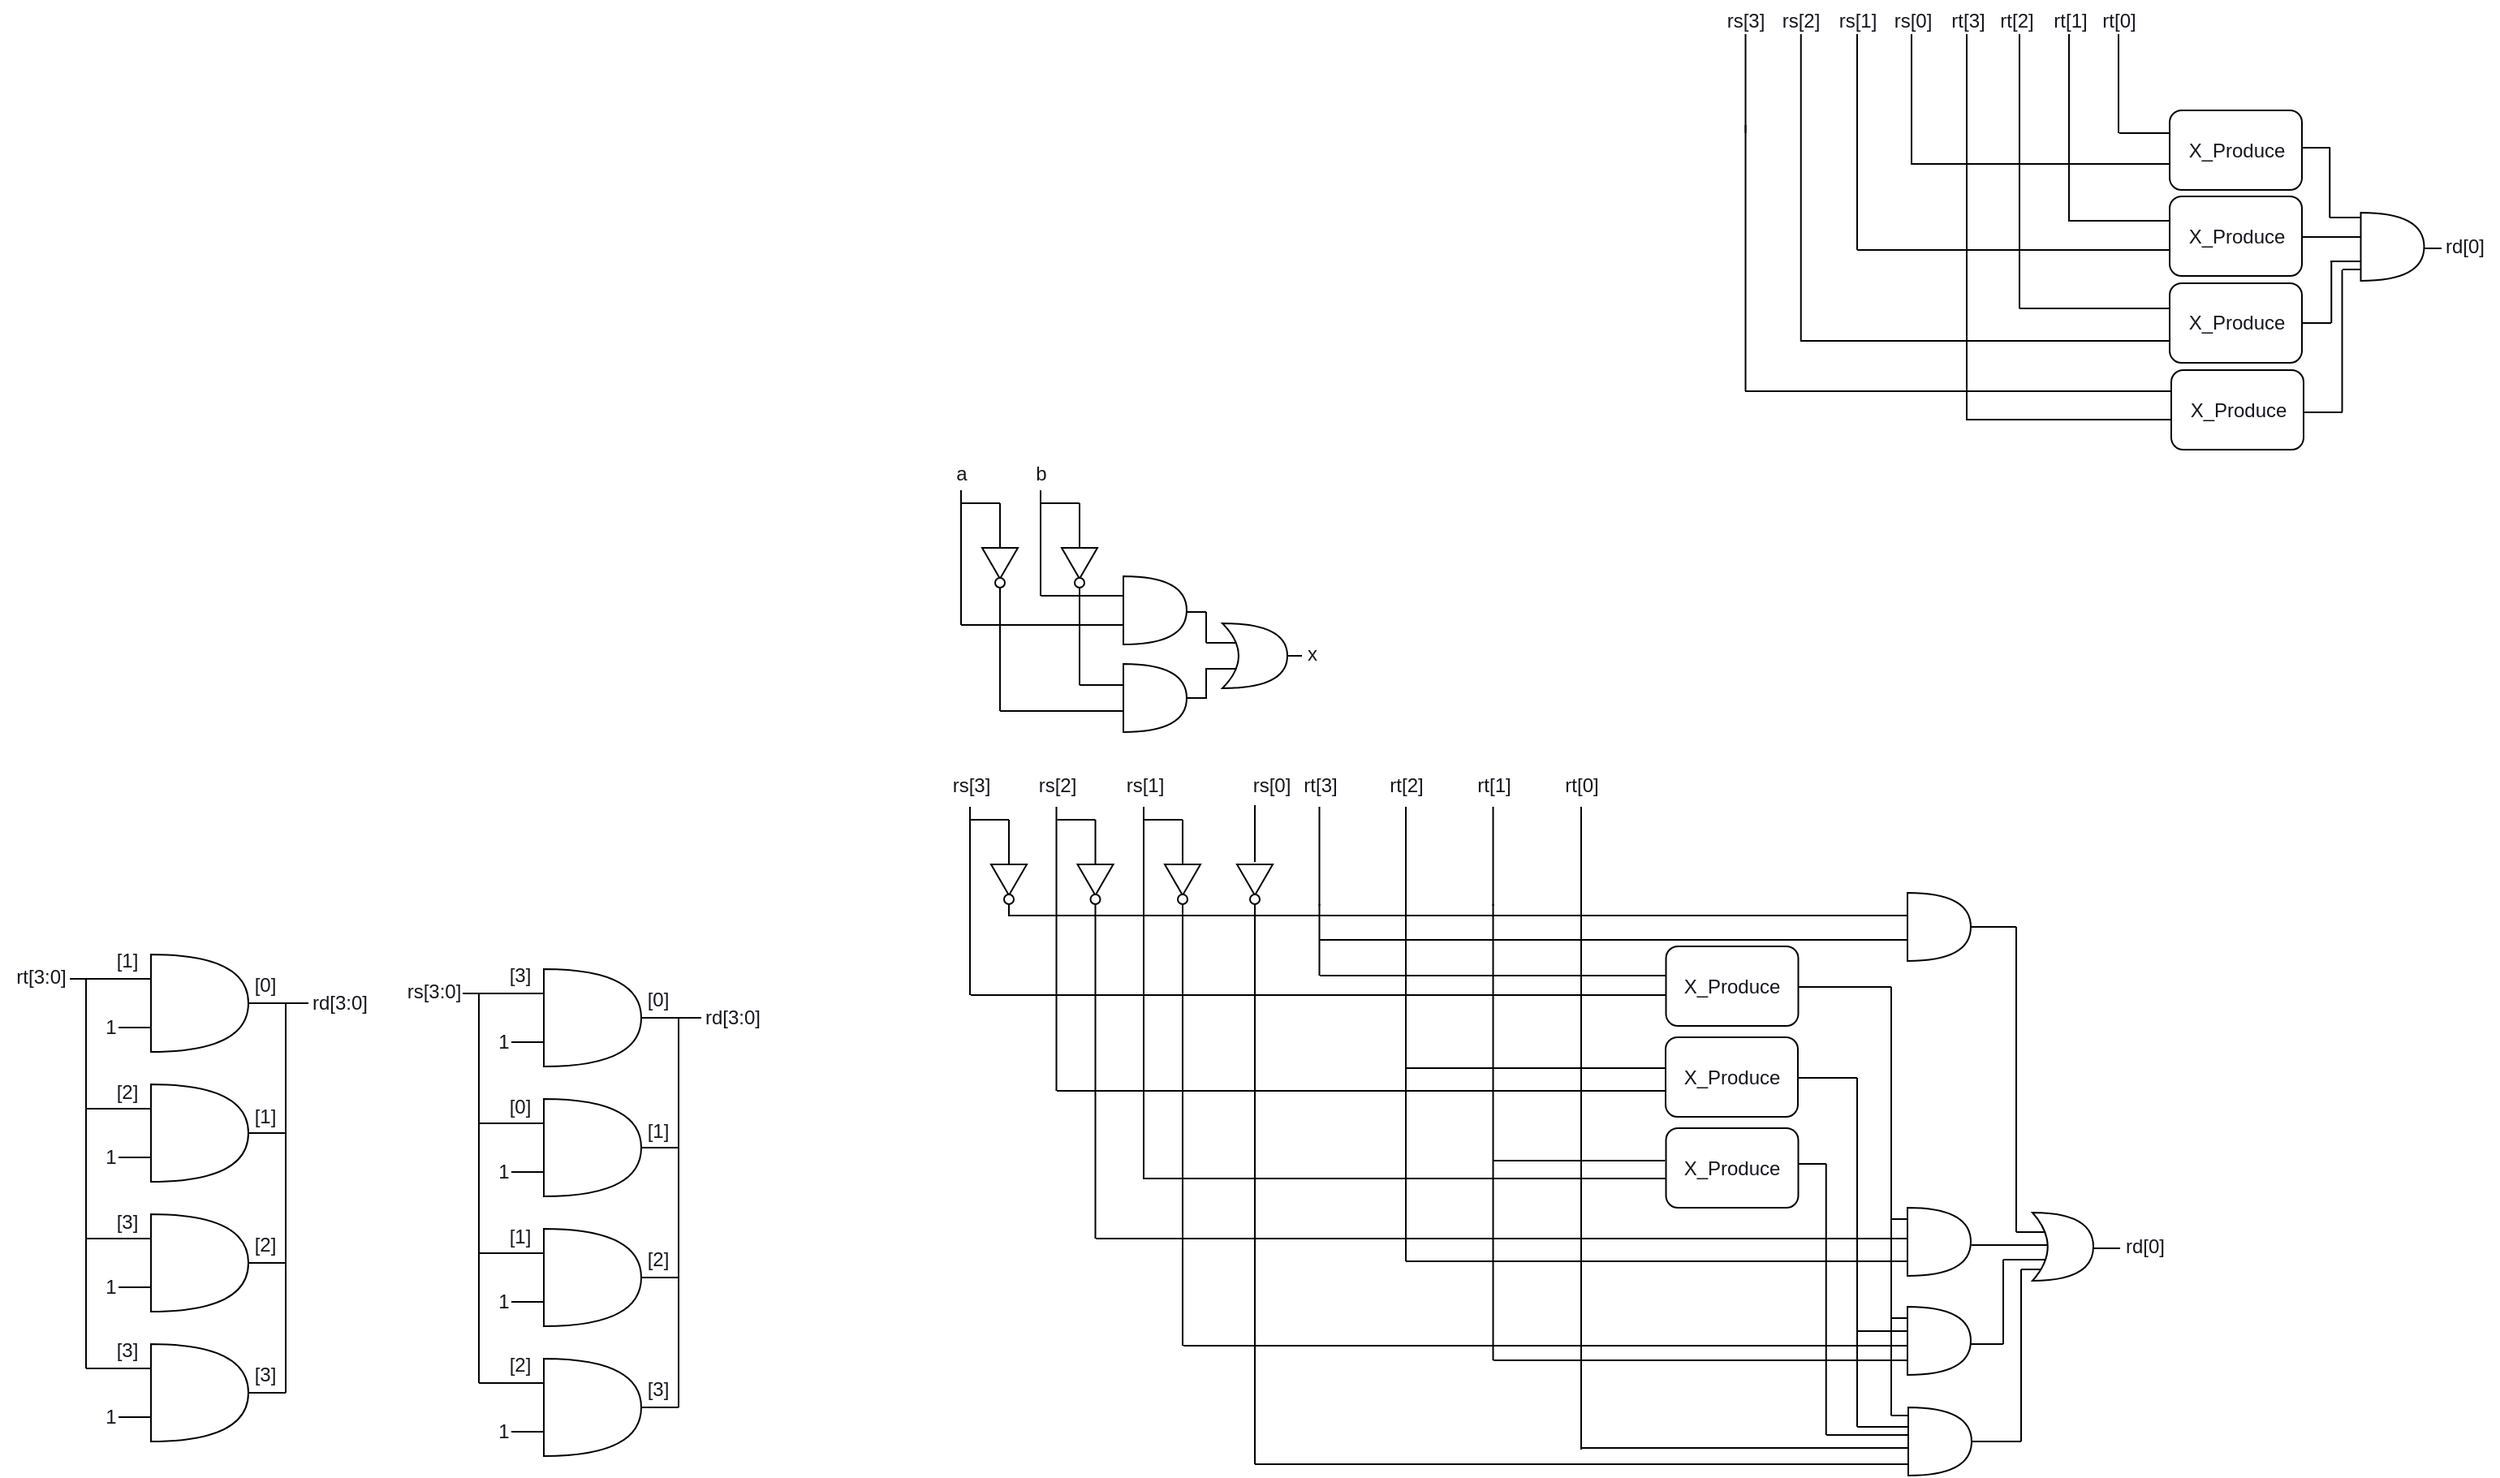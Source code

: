 <mxfile>
    <diagram id="XNOj1-cCXFEWp7ebmYlS" name="Page-1">
        <mxGraphModel dx="955" dy="1462" grid="0" gridSize="10" guides="1" tooltips="1" connect="1" arrows="1" fold="1" page="0" pageScale="1" pageWidth="850" pageHeight="1100" background="#ffffff" math="0" shadow="0">
            <root>
                <mxCell id="0"/>
                <mxCell id="1" parent="0"/>
                <mxCell id="2" value="" style="shape=or;whiteSpace=wrap;html=1;fillColor=#FFFFFF;strokeColor=#000000;" vertex="1" parent="1">
                    <mxGeometry x="220" y="20" width="60" height="60" as="geometry"/>
                </mxCell>
                <mxCell id="4" value="" style="shape=or;whiteSpace=wrap;html=1;fillColor=#FFFFFF;strokeColor=#000000;" vertex="1" parent="1">
                    <mxGeometry x="220" y="100" width="60" height="60" as="geometry"/>
                </mxCell>
                <mxCell id="5" value="" style="shape=or;whiteSpace=wrap;html=1;fillColor=#FFFFFF;strokeColor=#000000;" vertex="1" parent="1">
                    <mxGeometry x="220" y="180" width="60" height="60" as="geometry"/>
                </mxCell>
                <mxCell id="6" value="" style="shape=or;whiteSpace=wrap;html=1;fillColor=#FFFFFF;strokeColor=#000000;" vertex="1" parent="1">
                    <mxGeometry x="220" y="260" width="60" height="60" as="geometry"/>
                </mxCell>
                <mxCell id="8" value="" style="line;strokeWidth=1;html=1;perimeter=backbonePerimeter;points=[];outlineConnect=0;strokeColor=#000000;fillColor=#FFFFFF;" vertex="1" parent="1">
                    <mxGeometry x="200" y="60" width="20" height="10" as="geometry"/>
                </mxCell>
                <mxCell id="9" value="" style="line;strokeWidth=1;html=1;perimeter=backbonePerimeter;points=[];outlineConnect=0;strokeColor=#000000;fillColor=#FFFFFF;" vertex="1" parent="1">
                    <mxGeometry x="200" y="140" width="20" height="10" as="geometry"/>
                </mxCell>
                <mxCell id="11" value="" style="line;strokeWidth=1;html=1;perimeter=backbonePerimeter;points=[];outlineConnect=0;strokeColor=#000000;fillColor=#FFFFFF;" vertex="1" parent="1">
                    <mxGeometry x="200" y="220" width="20" height="10" as="geometry"/>
                </mxCell>
                <mxCell id="12" value="" style="line;strokeWidth=1;html=1;perimeter=backbonePerimeter;points=[];outlineConnect=0;strokeColor=#000000;fillColor=#FFFFFF;" vertex="1" parent="1">
                    <mxGeometry x="200" y="300" width="20" height="10" as="geometry"/>
                </mxCell>
                <mxCell id="13" value="&lt;font color=&quot;#18141d&quot;&gt;1&lt;/font&gt;" style="text;html=1;align=center;verticalAlign=middle;resizable=0;points=[];autosize=1;strokeColor=none;fillColor=none;" vertex="1" parent="1">
                    <mxGeometry x="180" y="50" width="30" height="30" as="geometry"/>
                </mxCell>
                <mxCell id="14" value="&lt;font color=&quot;#18141d&quot;&gt;1&lt;/font&gt;" style="text;html=1;align=center;verticalAlign=middle;resizable=0;points=[];autosize=1;strokeColor=none;fillColor=none;" vertex="1" parent="1">
                    <mxGeometry x="180" y="130" width="30" height="30" as="geometry"/>
                </mxCell>
                <mxCell id="15" value="&lt;font color=&quot;#18141d&quot;&gt;1&lt;/font&gt;" style="text;html=1;align=center;verticalAlign=middle;resizable=0;points=[];autosize=1;strokeColor=none;fillColor=none;" vertex="1" parent="1">
                    <mxGeometry x="180" y="210" width="30" height="30" as="geometry"/>
                </mxCell>
                <mxCell id="16" value="&lt;font color=&quot;#18141d&quot;&gt;1&lt;/font&gt;" style="text;html=1;align=center;verticalAlign=middle;resizable=0;points=[];autosize=1;strokeColor=none;fillColor=none;" vertex="1" parent="1">
                    <mxGeometry x="180" y="290" width="30" height="30" as="geometry"/>
                </mxCell>
                <mxCell id="17" value="" style="line;strokeWidth=1;html=1;strokeColor=#000000;fontColor=#18141D;fillColor=#FFFFFF;" vertex="1" parent="1">
                    <mxGeometry x="170" y="30" width="50" height="10" as="geometry"/>
                </mxCell>
                <mxCell id="18" value="" style="line;strokeWidth=1;html=1;strokeColor=#000000;fontColor=#18141D;fillColor=#FFFFFF;" vertex="1" parent="1">
                    <mxGeometry x="180" y="110" width="40" height="10" as="geometry"/>
                </mxCell>
                <mxCell id="19" value="" style="line;strokeWidth=1;html=1;strokeColor=#000000;fontColor=#18141D;fillColor=#FFFFFF;" vertex="1" parent="1">
                    <mxGeometry x="180" y="190" width="40" height="10" as="geometry"/>
                </mxCell>
                <mxCell id="20" value="" style="line;strokeWidth=1;html=1;strokeColor=#000000;fontColor=#18141D;fillColor=#FFFFFF;" vertex="1" parent="1">
                    <mxGeometry x="180" y="270" width="40" height="10" as="geometry"/>
                </mxCell>
                <mxCell id="21" value="" style="line;strokeWidth=1;direction=south;html=1;perimeter=backbonePerimeter;points=[];outlineConnect=0;strokeColor=#000000;fontColor=#18141D;fillColor=#FFFFFF;" vertex="1" parent="1">
                    <mxGeometry x="175" y="35" width="10" height="240" as="geometry"/>
                </mxCell>
                <mxCell id="23" value="rt[3:0]" style="text;html=1;align=center;verticalAlign=middle;resizable=0;points=[];autosize=1;strokeColor=none;fillColor=none;fontColor=#18141D;" vertex="1" parent="1">
                    <mxGeometry x="127" y="21" width="49" height="26" as="geometry"/>
                </mxCell>
                <mxCell id="24" value="[1]" style="text;html=1;align=center;verticalAlign=middle;resizable=0;points=[];autosize=1;strokeColor=none;fillColor=none;fontColor=#18141D;" vertex="1" parent="1">
                    <mxGeometry x="189" y="11" width="31" height="26" as="geometry"/>
                </mxCell>
                <mxCell id="26" value="[2]" style="text;html=1;align=center;verticalAlign=middle;resizable=0;points=[];autosize=1;strokeColor=none;fillColor=none;fontColor=#18141D;" vertex="1" parent="1">
                    <mxGeometry x="189" y="92" width="31" height="26" as="geometry"/>
                </mxCell>
                <mxCell id="27" value="[3]" style="text;html=1;align=center;verticalAlign=middle;resizable=0;points=[];autosize=1;strokeColor=none;fillColor=none;fontColor=#18141D;" vertex="1" parent="1">
                    <mxGeometry x="189" y="172" width="31" height="26" as="geometry"/>
                </mxCell>
                <mxCell id="28" value="[3]" style="text;html=1;align=center;verticalAlign=middle;resizable=0;points=[];autosize=1;strokeColor=none;fillColor=none;fontColor=#18141D;" vertex="1" parent="1">
                    <mxGeometry x="189" y="251" width="31" height="26" as="geometry"/>
                </mxCell>
                <mxCell id="29" value="" style="line;strokeWidth=1;html=1;strokeColor=#000000;fontColor=#18141D;fillColor=#FFFFFF;" vertex="1" parent="1">
                    <mxGeometry x="280" y="45" width="37" height="10" as="geometry"/>
                </mxCell>
                <mxCell id="30" value="" style="line;strokeWidth=1;html=1;strokeColor=#000000;fontColor=#18141D;fillColor=#FFFFFF;" vertex="1" parent="1">
                    <mxGeometry x="280" y="125" width="23" height="10" as="geometry"/>
                </mxCell>
                <mxCell id="32" value="" style="line;strokeWidth=1;html=1;strokeColor=#000000;fontColor=#18141D;fillColor=#FFFFFF;" vertex="1" parent="1">
                    <mxGeometry x="280" y="205" width="23" height="10" as="geometry"/>
                </mxCell>
                <mxCell id="33" value="" style="line;strokeWidth=1;html=1;strokeColor=#000000;fontColor=#18141D;fillColor=#FFFFFF;" vertex="1" parent="1">
                    <mxGeometry x="280" y="285" width="23" height="10" as="geometry"/>
                </mxCell>
                <mxCell id="34" value="" style="line;strokeWidth=1;direction=south;html=1;perimeter=backbonePerimeter;points=[];outlineConnect=0;strokeColor=#000000;fontColor=#18141D;fillColor=#FFFFFF;" vertex="1" parent="1">
                    <mxGeometry x="298" y="50" width="10" height="240" as="geometry"/>
                </mxCell>
                <mxCell id="35" value="rd[3:0]" style="text;html=1;align=center;verticalAlign=middle;resizable=0;points=[];autosize=1;strokeColor=none;fillColor=none;fontColor=#18141D;" vertex="1" parent="1">
                    <mxGeometry x="310" y="37" width="52" height="26" as="geometry"/>
                </mxCell>
                <mxCell id="36" value="[0]" style="text;html=1;align=center;verticalAlign=middle;resizable=0;points=[];autosize=1;strokeColor=none;fillColor=none;fontColor=#18141D;" vertex="1" parent="1">
                    <mxGeometry x="274" y="26" width="31" height="26" as="geometry"/>
                </mxCell>
                <mxCell id="37" value="[1]" style="text;html=1;align=center;verticalAlign=middle;resizable=0;points=[];autosize=1;strokeColor=none;fillColor=none;fontColor=#18141D;" vertex="1" parent="1">
                    <mxGeometry x="274" y="107" width="31" height="26" as="geometry"/>
                </mxCell>
                <mxCell id="38" value="[2]" style="text;html=1;align=center;verticalAlign=middle;resizable=0;points=[];autosize=1;strokeColor=none;fillColor=none;fontColor=#18141D;" vertex="1" parent="1">
                    <mxGeometry x="274" y="186" width="31" height="26" as="geometry"/>
                </mxCell>
                <mxCell id="39" value="[3]" style="text;html=1;align=center;verticalAlign=middle;resizable=0;points=[];autosize=1;strokeColor=none;fillColor=none;fontColor=#18141D;" vertex="1" parent="1">
                    <mxGeometry x="274" y="266" width="31" height="26" as="geometry"/>
                </mxCell>
                <mxCell id="40" value="" style="shape=or;whiteSpace=wrap;html=1;fillColor=#FFFFFF;strokeColor=#000000;" vertex="1" parent="1">
                    <mxGeometry x="462" y="29" width="60" height="60" as="geometry"/>
                </mxCell>
                <mxCell id="41" value="" style="shape=or;whiteSpace=wrap;html=1;fillColor=#FFFFFF;strokeColor=#000000;" vertex="1" parent="1">
                    <mxGeometry x="462" y="109" width="60" height="60" as="geometry"/>
                </mxCell>
                <mxCell id="42" value="" style="shape=or;whiteSpace=wrap;html=1;fillColor=#FFFFFF;strokeColor=#000000;" vertex="1" parent="1">
                    <mxGeometry x="462" y="189" width="60" height="60" as="geometry"/>
                </mxCell>
                <mxCell id="43" value="" style="shape=or;whiteSpace=wrap;html=1;fillColor=#FFFFFF;strokeColor=#000000;" vertex="1" parent="1">
                    <mxGeometry x="462" y="269" width="60" height="60" as="geometry"/>
                </mxCell>
                <mxCell id="44" value="" style="line;strokeWidth=1;html=1;perimeter=backbonePerimeter;points=[];outlineConnect=0;strokeColor=#000000;fillColor=#FFFFFF;" vertex="1" parent="1">
                    <mxGeometry x="442" y="69" width="20" height="10" as="geometry"/>
                </mxCell>
                <mxCell id="45" value="" style="line;strokeWidth=1;html=1;perimeter=backbonePerimeter;points=[];outlineConnect=0;strokeColor=#000000;fillColor=#FFFFFF;" vertex="1" parent="1">
                    <mxGeometry x="442" y="149" width="20" height="10" as="geometry"/>
                </mxCell>
                <mxCell id="46" value="" style="line;strokeWidth=1;html=1;perimeter=backbonePerimeter;points=[];outlineConnect=0;strokeColor=#000000;fillColor=#FFFFFF;" vertex="1" parent="1">
                    <mxGeometry x="442" y="229" width="20" height="10" as="geometry"/>
                </mxCell>
                <mxCell id="47" value="" style="line;strokeWidth=1;html=1;perimeter=backbonePerimeter;points=[];outlineConnect=0;strokeColor=#000000;fillColor=#FFFFFF;" vertex="1" parent="1">
                    <mxGeometry x="442" y="309" width="20" height="10" as="geometry"/>
                </mxCell>
                <mxCell id="48" value="&lt;font color=&quot;#18141d&quot;&gt;1&lt;/font&gt;" style="text;html=1;align=center;verticalAlign=middle;resizable=0;points=[];autosize=1;strokeColor=none;fillColor=none;" vertex="1" parent="1">
                    <mxGeometry x="422" y="59" width="30" height="30" as="geometry"/>
                </mxCell>
                <mxCell id="49" value="&lt;font color=&quot;#18141d&quot;&gt;1&lt;/font&gt;" style="text;html=1;align=center;verticalAlign=middle;resizable=0;points=[];autosize=1;strokeColor=none;fillColor=none;" vertex="1" parent="1">
                    <mxGeometry x="422" y="139" width="30" height="30" as="geometry"/>
                </mxCell>
                <mxCell id="50" value="&lt;font color=&quot;#18141d&quot;&gt;1&lt;/font&gt;" style="text;html=1;align=center;verticalAlign=middle;resizable=0;points=[];autosize=1;strokeColor=none;fillColor=none;" vertex="1" parent="1">
                    <mxGeometry x="422" y="219" width="30" height="30" as="geometry"/>
                </mxCell>
                <mxCell id="51" value="&lt;font color=&quot;#18141d&quot;&gt;1&lt;/font&gt;" style="text;html=1;align=center;verticalAlign=middle;resizable=0;points=[];autosize=1;strokeColor=none;fillColor=none;" vertex="1" parent="1">
                    <mxGeometry x="422" y="299" width="30" height="30" as="geometry"/>
                </mxCell>
                <mxCell id="52" value="" style="line;strokeWidth=1;html=1;strokeColor=#000000;fontColor=#18141D;fillColor=#FFFFFF;" vertex="1" parent="1">
                    <mxGeometry x="412" y="39" width="50" height="10" as="geometry"/>
                </mxCell>
                <mxCell id="53" value="" style="line;strokeWidth=1;html=1;strokeColor=#000000;fontColor=#18141D;fillColor=#FFFFFF;" vertex="1" parent="1">
                    <mxGeometry x="422" y="119" width="40" height="10" as="geometry"/>
                </mxCell>
                <mxCell id="54" value="" style="line;strokeWidth=1;html=1;strokeColor=#000000;fontColor=#18141D;fillColor=#FFFFFF;" vertex="1" parent="1">
                    <mxGeometry x="422" y="199" width="40" height="10" as="geometry"/>
                </mxCell>
                <mxCell id="55" value="" style="line;strokeWidth=1;html=1;strokeColor=#000000;fontColor=#18141D;fillColor=#FFFFFF;" vertex="1" parent="1">
                    <mxGeometry x="422" y="279" width="40" height="10" as="geometry"/>
                </mxCell>
                <mxCell id="56" value="" style="line;strokeWidth=1;direction=south;html=1;perimeter=backbonePerimeter;points=[];outlineConnect=0;strokeColor=#000000;fontColor=#18141D;fillColor=#FFFFFF;" vertex="1" parent="1">
                    <mxGeometry x="417" y="44" width="10" height="240" as="geometry"/>
                </mxCell>
                <mxCell id="57" value="rs[3:0]" style="text;html=1;align=center;verticalAlign=middle;resizable=0;points=[];autosize=1;strokeColor=none;fillColor=none;fontColor=#18141D;" vertex="1" parent="1">
                    <mxGeometry x="368" y="30" width="51" height="26" as="geometry"/>
                </mxCell>
                <mxCell id="58" value="[3]" style="text;html=1;align=center;verticalAlign=middle;resizable=0;points=[];autosize=1;strokeColor=none;fillColor=none;fontColor=#18141D;" vertex="1" parent="1">
                    <mxGeometry x="431" y="20" width="31" height="26" as="geometry"/>
                </mxCell>
                <mxCell id="59" value="[0]" style="text;html=1;align=center;verticalAlign=middle;resizable=0;points=[];autosize=1;strokeColor=none;fillColor=none;fontColor=#18141D;" vertex="1" parent="1">
                    <mxGeometry x="431" y="101" width="31" height="26" as="geometry"/>
                </mxCell>
                <mxCell id="60" value="[1]" style="text;html=1;align=center;verticalAlign=middle;resizable=0;points=[];autosize=1;strokeColor=none;fillColor=none;fontColor=#18141D;" vertex="1" parent="1">
                    <mxGeometry x="431" y="181" width="31" height="26" as="geometry"/>
                </mxCell>
                <mxCell id="61" value="[2]" style="text;html=1;align=center;verticalAlign=middle;resizable=0;points=[];autosize=1;strokeColor=none;fillColor=none;fontColor=#18141D;" vertex="1" parent="1">
                    <mxGeometry x="431" y="260" width="31" height="26" as="geometry"/>
                </mxCell>
                <mxCell id="62" value="" style="line;strokeWidth=1;html=1;strokeColor=#000000;fontColor=#18141D;fillColor=#FFFFFF;" vertex="1" parent="1">
                    <mxGeometry x="522" y="54" width="37" height="10" as="geometry"/>
                </mxCell>
                <mxCell id="63" value="" style="line;strokeWidth=1;html=1;strokeColor=#000000;fontColor=#18141D;fillColor=#FFFFFF;" vertex="1" parent="1">
                    <mxGeometry x="522" y="134" width="23" height="10" as="geometry"/>
                </mxCell>
                <mxCell id="64" value="" style="line;strokeWidth=1;html=1;strokeColor=#000000;fontColor=#18141D;fillColor=#FFFFFF;" vertex="1" parent="1">
                    <mxGeometry x="522" y="214" width="23" height="10" as="geometry"/>
                </mxCell>
                <mxCell id="65" value="" style="line;strokeWidth=1;html=1;strokeColor=#000000;fontColor=#18141D;fillColor=#FFFFFF;" vertex="1" parent="1">
                    <mxGeometry x="522" y="294" width="23" height="10" as="geometry"/>
                </mxCell>
                <mxCell id="66" value="" style="line;strokeWidth=1;direction=south;html=1;perimeter=backbonePerimeter;points=[];outlineConnect=0;strokeColor=#000000;fontColor=#18141D;fillColor=#FFFFFF;" vertex="1" parent="1">
                    <mxGeometry x="540" y="59" width="10" height="240" as="geometry"/>
                </mxCell>
                <mxCell id="67" value="rd[3:0]" style="text;html=1;align=center;verticalAlign=middle;resizable=0;points=[];autosize=1;strokeColor=none;fillColor=none;fontColor=#18141D;" vertex="1" parent="1">
                    <mxGeometry x="552" y="46" width="52" height="26" as="geometry"/>
                </mxCell>
                <mxCell id="68" value="[0]" style="text;html=1;align=center;verticalAlign=middle;resizable=0;points=[];autosize=1;strokeColor=none;fillColor=none;fontColor=#18141D;" vertex="1" parent="1">
                    <mxGeometry x="516" y="35" width="31" height="26" as="geometry"/>
                </mxCell>
                <mxCell id="69" value="[1]" style="text;html=1;align=center;verticalAlign=middle;resizable=0;points=[];autosize=1;strokeColor=none;fillColor=none;fontColor=#18141D;" vertex="1" parent="1">
                    <mxGeometry x="516" y="116" width="31" height="26" as="geometry"/>
                </mxCell>
                <mxCell id="70" value="[2]" style="text;html=1;align=center;verticalAlign=middle;resizable=0;points=[];autosize=1;strokeColor=none;fillColor=none;fontColor=#18141D;" vertex="1" parent="1">
                    <mxGeometry x="516" y="195" width="31" height="26" as="geometry"/>
                </mxCell>
                <mxCell id="71" value="[3]" style="text;html=1;align=center;verticalAlign=middle;resizable=0;points=[];autosize=1;strokeColor=none;fillColor=none;fontColor=#18141D;" vertex="1" parent="1">
                    <mxGeometry x="516" y="275" width="31" height="26" as="geometry"/>
                </mxCell>
                <mxCell id="72" value="rs[0]" style="text;html=1;align=center;verticalAlign=middle;resizable=0;points=[];autosize=1;strokeColor=none;fillColor=none;fontColor=#18141D;" vertex="1" parent="1">
                    <mxGeometry x="889.25" y="-97" width="41" height="26" as="geometry"/>
                </mxCell>
                <mxCell id="73" value="rs[1]" style="text;html=1;align=center;verticalAlign=middle;resizable=0;points=[];autosize=1;strokeColor=none;fillColor=none;fontColor=#18141D;" vertex="1" parent="1">
                    <mxGeometry x="811" y="-97" width="41" height="26" as="geometry"/>
                </mxCell>
                <mxCell id="76" value="rs[2]" style="text;html=1;align=center;verticalAlign=middle;resizable=0;points=[];autosize=1;strokeColor=none;fillColor=none;fontColor=#18141D;" vertex="1" parent="1">
                    <mxGeometry x="757.25" y="-97" width="41" height="26" as="geometry"/>
                </mxCell>
                <mxCell id="78" value="rs[3]" style="text;html=1;align=center;verticalAlign=middle;resizable=0;points=[];autosize=1;strokeColor=none;fillColor=none;fontColor=#18141D;" vertex="1" parent="1">
                    <mxGeometry x="704" y="-97" width="41" height="26" as="geometry"/>
                </mxCell>
                <mxCell id="105" value="a" style="text;html=1;align=center;verticalAlign=middle;resizable=0;points=[];autosize=1;strokeColor=none;fillColor=none;fontColor=#18141D;" vertex="1" parent="1">
                    <mxGeometry x="706.5" y="-289" width="25" height="26" as="geometry"/>
                </mxCell>
                <mxCell id="106" value="b" style="text;html=1;align=center;verticalAlign=middle;resizable=0;points=[];autosize=1;strokeColor=none;fillColor=none;fontColor=#18141D;" vertex="1" parent="1">
                    <mxGeometry x="755.5" y="-289" width="25" height="26" as="geometry"/>
                </mxCell>
                <mxCell id="107" value="" style="line;strokeWidth=1;html=1;strokeColor=#000000;fontColor=#18141D;fillColor=#FFFFFF;" vertex="1" parent="1">
                    <mxGeometry x="768" y="-206" width="51" height="10" as="geometry"/>
                </mxCell>
                <mxCell id="108" value="" style="line;strokeWidth=1;direction=south;html=1;perimeter=backbonePerimeter;points=[];outlineConnect=0;strokeColor=#000000;fontColor=#18141D;fillColor=#FFFFFF;" vertex="1" parent="1">
                    <mxGeometry x="714" y="-266" width="10" height="61" as="geometry"/>
                </mxCell>
                <mxCell id="109" value="" style="triangle;whiteSpace=wrap;html=1;strokeColor=#000000;strokeWidth=1;fontColor=#18141D;fillColor=#FFFFFF;rotation=90;" vertex="1" parent="1">
                    <mxGeometry x="733.5" y="-232" width="19" height="22" as="geometry"/>
                </mxCell>
                <mxCell id="110" value="" style="ellipse;whiteSpace=wrap;html=1;aspect=fixed;strokeColor=#000000;strokeWidth=1;fontColor=#18141D;fillColor=#FFFFFF;" vertex="1" parent="1">
                    <mxGeometry x="740" y="-212" width="6" height="6" as="geometry"/>
                </mxCell>
                <mxCell id="111" value="" style="line;strokeWidth=1;html=1;strokeColor=#000000;fontColor=#18141D;fillColor=#FFFFFF;" vertex="1" parent="1">
                    <mxGeometry x="719.5" y="-263" width="23.5" height="10" as="geometry"/>
                </mxCell>
                <mxCell id="118" value="" style="shape=or;whiteSpace=wrap;html=1;fillColor=#FFFFFF;strokeColor=#000000;" vertex="1" parent="1">
                    <mxGeometry x="819" y="-213" width="39" height="42" as="geometry"/>
                </mxCell>
                <mxCell id="119" value="" style="shape=xor;whiteSpace=wrap;html=1;strokeColor=#000000;strokeWidth=1;fontColor=#18141D;fillColor=#FFFFFF;" vertex="1" parent="1">
                    <mxGeometry x="880" y="-184" width="40" height="40" as="geometry"/>
                </mxCell>
                <mxCell id="121" value="" style="line;strokeWidth=1;direction=south;html=1;perimeter=backbonePerimeter;points=[];outlineConnect=0;strokeColor=#000000;fontColor=#18141D;fillColor=#FFFFFF;" vertex="1" parent="1">
                    <mxGeometry x="738" y="-258" width="10" height="28" as="geometry"/>
                </mxCell>
                <mxCell id="124" value="" style="line;strokeWidth=1;direction=south;html=1;perimeter=backbonePerimeter;points=[];outlineConnect=0;strokeColor=#000000;fontColor=#18141D;fillColor=#FFFFFF;" vertex="1" parent="1">
                    <mxGeometry x="763" y="-266" width="10" height="65" as="geometry"/>
                </mxCell>
                <mxCell id="125" value="" style="triangle;whiteSpace=wrap;html=1;strokeColor=#000000;strokeWidth=1;fontColor=#18141D;fillColor=#FFFFFF;rotation=90;" vertex="1" parent="1">
                    <mxGeometry x="782.5" y="-232" width="19" height="22" as="geometry"/>
                </mxCell>
                <mxCell id="126" value="" style="ellipse;whiteSpace=wrap;html=1;aspect=fixed;strokeColor=#000000;strokeWidth=1;fontColor=#18141D;fillColor=#FFFFFF;" vertex="1" parent="1">
                    <mxGeometry x="789" y="-212" width="6" height="6" as="geometry"/>
                </mxCell>
                <mxCell id="127" value="" style="line;strokeWidth=1;html=1;strokeColor=#000000;fontColor=#18141D;fillColor=#FFFFFF;" vertex="1" parent="1">
                    <mxGeometry x="768.5" y="-263" width="23.5" height="10" as="geometry"/>
                </mxCell>
                <mxCell id="128" value="" style="line;strokeWidth=1;direction=south;html=1;perimeter=backbonePerimeter;points=[];outlineConnect=0;strokeColor=#000000;fontColor=#18141D;fillColor=#FFFFFF;" vertex="1" parent="1">
                    <mxGeometry x="787" y="-258" width="10" height="28" as="geometry"/>
                </mxCell>
                <mxCell id="129" value="" style="line;strokeWidth=1;direction=south;html=1;perimeter=backbonePerimeter;points=[];outlineConnect=0;strokeColor=#000000;fontColor=#18141D;fillColor=#FFFFFF;" vertex="1" parent="1">
                    <mxGeometry x="714" y="-206" width="10" height="23" as="geometry"/>
                </mxCell>
                <mxCell id="130" value="" style="line;strokeWidth=1;html=1;strokeColor=#000000;fontColor=#18141D;fillColor=#FFFFFF;" vertex="1" parent="1">
                    <mxGeometry x="719" y="-188" width="100" height="10" as="geometry"/>
                </mxCell>
                <mxCell id="131" value="" style="shape=or;whiteSpace=wrap;html=1;fillColor=#FFFFFF;strokeColor=#000000;" vertex="1" parent="1">
                    <mxGeometry x="819" y="-159" width="39" height="42" as="geometry"/>
                </mxCell>
                <mxCell id="132" value="" style="line;strokeWidth=1;direction=south;html=1;perimeter=backbonePerimeter;points=[];outlineConnect=0;strokeColor=#000000;fontColor=#18141D;fillColor=#FFFFFF;" vertex="1" parent="1">
                    <mxGeometry x="738" y="-206" width="10" height="76" as="geometry"/>
                </mxCell>
                <mxCell id="133" value="" style="line;strokeWidth=1;direction=south;html=1;perimeter=backbonePerimeter;points=[];outlineConnect=0;strokeColor=#000000;fontColor=#18141D;fillColor=#FFFFFF;" vertex="1" parent="1">
                    <mxGeometry x="787" y="-206" width="10" height="60" as="geometry"/>
                </mxCell>
                <mxCell id="134" value="" style="line;strokeWidth=1;html=1;strokeColor=#000000;fontColor=#18141D;fillColor=#FFFFFF;" vertex="1" parent="1">
                    <mxGeometry x="792" y="-151" width="27" height="10" as="geometry"/>
                </mxCell>
                <mxCell id="135" value="" style="line;strokeWidth=1;html=1;strokeColor=#000000;fontColor=#18141D;fillColor=#FFFFFF;" vertex="1" parent="1">
                    <mxGeometry x="743" y="-135" width="76.5" height="10" as="geometry"/>
                </mxCell>
                <mxCell id="136" value="" style="line;strokeWidth=1;html=1;strokeColor=#000000;fontColor=#18141D;fillColor=#FFFFFF;" vertex="1" parent="1">
                    <mxGeometry x="858" y="-196" width="12" height="10" as="geometry"/>
                </mxCell>
                <mxCell id="137" value="" style="line;strokeWidth=1;html=1;strokeColor=#000000;fontColor=#18141D;fillColor=#FFFFFF;" vertex="1" parent="1">
                    <mxGeometry x="858" y="-143" width="12" height="10" as="geometry"/>
                </mxCell>
                <mxCell id="138" value="" style="line;strokeWidth=1;direction=south;html=1;perimeter=backbonePerimeter;points=[];outlineConnect=0;strokeColor=#000000;fontColor=#18141D;fillColor=#FFFFFF;" vertex="1" parent="1">
                    <mxGeometry x="865" y="-191" width="10" height="19" as="geometry"/>
                </mxCell>
                <mxCell id="139" value="" style="line;strokeWidth=1;direction=south;html=1;perimeter=backbonePerimeter;points=[];outlineConnect=0;strokeColor=#000000;fontColor=#18141D;fillColor=#FFFFFF;" vertex="1" parent="1">
                    <mxGeometry x="865" y="-156.5" width="10" height="19" as="geometry"/>
                </mxCell>
                <mxCell id="140" value="" style="line;strokeWidth=1;html=1;strokeColor=#000000;fontColor=#18141D;fillColor=#FFFFFF;" vertex="1" parent="1">
                    <mxGeometry x="870" y="-161" width="18" height="10" as="geometry"/>
                </mxCell>
                <mxCell id="141" value="" style="line;strokeWidth=1;html=1;strokeColor=#000000;fontColor=#18141D;fillColor=#FFFFFF;" vertex="1" parent="1">
                    <mxGeometry x="870" y="-177" width="18" height="10" as="geometry"/>
                </mxCell>
                <mxCell id="142" value="" style="line;strokeWidth=1;html=1;strokeColor=#000000;fontColor=#18141D;fillColor=#FFFFFF;" vertex="1" parent="1">
                    <mxGeometry x="920" y="-169" width="9" height="10" as="geometry"/>
                </mxCell>
                <mxCell id="143" value="x" style="text;html=1;align=center;verticalAlign=middle;resizable=0;points=[];autosize=1;strokeColor=none;fillColor=none;fontColor=#18141D;" vertex="1" parent="1">
                    <mxGeometry x="923" y="-178" width="24" height="26" as="geometry"/>
                </mxCell>
                <mxCell id="144" value="" style="line;strokeWidth=1;direction=south;html=1;perimeter=backbonePerimeter;points=[];outlineConnect=0;strokeColor=#000000;fontColor=#18141D;fillColor=#FFFFFF;" vertex="1" parent="1">
                    <mxGeometry x="719.5" y="-71" width="10" height="61" as="geometry"/>
                </mxCell>
                <mxCell id="145" value="" style="triangle;whiteSpace=wrap;html=1;strokeColor=#000000;strokeWidth=1;fontColor=#18141D;fillColor=#FFFFFF;rotation=90;" vertex="1" parent="1">
                    <mxGeometry x="739" y="-37" width="19" height="22" as="geometry"/>
                </mxCell>
                <mxCell id="146" value="" style="ellipse;whiteSpace=wrap;html=1;aspect=fixed;strokeColor=#000000;strokeWidth=1;fontColor=#18141D;fillColor=#FFFFFF;" vertex="1" parent="1">
                    <mxGeometry x="745.5" y="-17" width="6" height="6" as="geometry"/>
                </mxCell>
                <mxCell id="147" value="" style="line;strokeWidth=1;html=1;strokeColor=#000000;fontColor=#18141D;fillColor=#FFFFFF;" vertex="1" parent="1">
                    <mxGeometry x="725" y="-68" width="23.5" height="10" as="geometry"/>
                </mxCell>
                <mxCell id="148" value="" style="line;strokeWidth=1;direction=south;html=1;perimeter=backbonePerimeter;points=[];outlineConnect=0;strokeColor=#000000;fontColor=#18141D;fillColor=#FFFFFF;" vertex="1" parent="1">
                    <mxGeometry x="743.5" y="-63" width="10" height="28" as="geometry"/>
                </mxCell>
                <mxCell id="149" value="" style="line;strokeWidth=1;direction=south;html=1;perimeter=backbonePerimeter;points=[];outlineConnect=0;strokeColor=#000000;fontColor=#18141D;fillColor=#FFFFFF;" vertex="1" parent="1">
                    <mxGeometry x="719.5" y="-11" width="10" height="56" as="geometry"/>
                </mxCell>
                <mxCell id="150" value="" style="line;strokeWidth=1;direction=south;html=1;perimeter=backbonePerimeter;points=[];outlineConnect=0;strokeColor=#000000;fontColor=#18141D;fillColor=#FFFFFF;" vertex="1" parent="1">
                    <mxGeometry x="772.75" y="-71" width="10" height="175" as="geometry"/>
                </mxCell>
                <mxCell id="151" value="" style="triangle;whiteSpace=wrap;html=1;strokeColor=#000000;strokeWidth=1;fontColor=#18141D;fillColor=#FFFFFF;rotation=90;" vertex="1" parent="1">
                    <mxGeometry x="792.25" y="-37" width="19" height="22" as="geometry"/>
                </mxCell>
                <mxCell id="152" value="" style="ellipse;whiteSpace=wrap;html=1;aspect=fixed;strokeColor=#000000;strokeWidth=1;fontColor=#18141D;fillColor=#FFFFFF;" vertex="1" parent="1">
                    <mxGeometry x="798.75" y="-17" width="6" height="6" as="geometry"/>
                </mxCell>
                <mxCell id="153" value="" style="line;strokeWidth=1;html=1;strokeColor=#000000;fontColor=#18141D;fillColor=#FFFFFF;" vertex="1" parent="1">
                    <mxGeometry x="778.25" y="-68" width="23.5" height="10" as="geometry"/>
                </mxCell>
                <mxCell id="154" value="" style="line;strokeWidth=1;direction=south;html=1;perimeter=backbonePerimeter;points=[];outlineConnect=0;strokeColor=#000000;fontColor=#18141D;fillColor=#FFFFFF;" vertex="1" parent="1">
                    <mxGeometry x="796.75" y="-63" width="10" height="28" as="geometry"/>
                </mxCell>
                <mxCell id="155" value="" style="line;strokeWidth=1;direction=south;html=1;perimeter=backbonePerimeter;points=[];outlineConnect=0;strokeColor=#000000;fontColor=#18141D;fillColor=#FFFFFF;" vertex="1" parent="1">
                    <mxGeometry x="796.75" y="-11" width="10" height="206" as="geometry"/>
                </mxCell>
                <mxCell id="156" value="" style="line;strokeWidth=1;direction=south;html=1;perimeter=backbonePerimeter;points=[];outlineConnect=0;strokeColor=#000000;fontColor=#18141D;fillColor=#FFFFFF;" vertex="1" parent="1">
                    <mxGeometry x="826.5" y="-71" width="10" height="229" as="geometry"/>
                </mxCell>
                <mxCell id="157" value="" style="triangle;whiteSpace=wrap;html=1;strokeColor=#000000;strokeWidth=1;fontColor=#18141D;fillColor=#FFFFFF;rotation=90;" vertex="1" parent="1">
                    <mxGeometry x="846" y="-37" width="19" height="22" as="geometry"/>
                </mxCell>
                <mxCell id="158" value="" style="ellipse;whiteSpace=wrap;html=1;aspect=fixed;strokeColor=#000000;strokeWidth=1;fontColor=#18141D;fillColor=#FFFFFF;" vertex="1" parent="1">
                    <mxGeometry x="852.5" y="-17" width="6" height="6" as="geometry"/>
                </mxCell>
                <mxCell id="159" value="" style="line;strokeWidth=1;html=1;strokeColor=#000000;fontColor=#18141D;fillColor=#FFFFFF;" vertex="1" parent="1">
                    <mxGeometry x="832" y="-68" width="23.5" height="10" as="geometry"/>
                </mxCell>
                <mxCell id="160" value="" style="line;strokeWidth=1;direction=south;html=1;perimeter=backbonePerimeter;points=[];outlineConnect=0;strokeColor=#000000;fontColor=#18141D;fillColor=#FFFFFF;" vertex="1" parent="1">
                    <mxGeometry x="850.5" y="-63" width="10" height="28" as="geometry"/>
                </mxCell>
                <mxCell id="161" value="" style="line;strokeWidth=1;direction=south;html=1;perimeter=backbonePerimeter;points=[];outlineConnect=0;strokeColor=#000000;fontColor=#18141D;fillColor=#FFFFFF;" vertex="1" parent="1">
                    <mxGeometry x="850.5" y="-11" width="10" height="272" as="geometry"/>
                </mxCell>
                <mxCell id="163" value="" style="triangle;whiteSpace=wrap;html=1;strokeColor=#000000;strokeWidth=1;fontColor=#18141D;fillColor=#FFFFFF;rotation=90;" vertex="1" parent="1">
                    <mxGeometry x="890.5" y="-37" width="19" height="22" as="geometry"/>
                </mxCell>
                <mxCell id="164" value="" style="ellipse;whiteSpace=wrap;html=1;aspect=fixed;strokeColor=#000000;strokeWidth=1;fontColor=#18141D;fillColor=#FFFFFF;" vertex="1" parent="1">
                    <mxGeometry x="897" y="-17" width="6" height="6" as="geometry"/>
                </mxCell>
                <mxCell id="166" value="" style="line;strokeWidth=1;direction=south;html=1;perimeter=backbonePerimeter;points=[];outlineConnect=0;strokeColor=#000000;fontColor=#18141D;fillColor=#FFFFFF;" vertex="1" parent="1">
                    <mxGeometry x="895" y="-72" width="10" height="35" as="geometry"/>
                </mxCell>
                <mxCell id="168" value="rt[0]" style="text;html=1;align=center;verticalAlign=middle;resizable=0;points=[];autosize=1;strokeColor=none;fillColor=none;fontColor=#18141D;" vertex="1" parent="1">
                    <mxGeometry x="1081.25" y="-97" width="39" height="26" as="geometry"/>
                </mxCell>
                <mxCell id="169" value="rt[1]" style="text;html=1;align=center;verticalAlign=middle;resizable=0;points=[];autosize=1;strokeColor=none;fillColor=none;fontColor=#18141D;" vertex="1" parent="1">
                    <mxGeometry x="1027.25" y="-97" width="39" height="26" as="geometry"/>
                </mxCell>
                <mxCell id="170" value="rt[2]" style="text;html=1;align=center;verticalAlign=middle;resizable=0;points=[];autosize=1;strokeColor=none;fillColor=none;fontColor=#18141D;" vertex="1" parent="1">
                    <mxGeometry x="973.5" y="-97" width="39" height="26" as="geometry"/>
                </mxCell>
                <mxCell id="171" value="rt[3]" style="text;html=1;align=center;verticalAlign=middle;resizable=0;points=[];autosize=1;strokeColor=none;fillColor=none;fontColor=#18141D;" vertex="1" parent="1">
                    <mxGeometry x="920.25" y="-97" width="39" height="26" as="geometry"/>
                </mxCell>
                <mxCell id="172" value="" style="line;strokeWidth=1;direction=south;html=1;perimeter=backbonePerimeter;points=[];outlineConnect=0;strokeColor=#000000;fontColor=#18141D;fillColor=#FFFFFF;" vertex="1" parent="1">
                    <mxGeometry x="934.75" y="-71" width="10" height="61" as="geometry"/>
                </mxCell>
                <mxCell id="177" value="" style="line;strokeWidth=1;direction=south;html=1;perimeter=backbonePerimeter;points=[];outlineConnect=0;strokeColor=#000000;fontColor=#18141D;fillColor=#FFFFFF;" vertex="1" parent="1">
                    <mxGeometry x="934.75" y="-11" width="10" height="44" as="geometry"/>
                </mxCell>
                <mxCell id="178" value="" style="line;strokeWidth=1;direction=south;html=1;perimeter=backbonePerimeter;points=[];outlineConnect=0;strokeColor=#000000;fontColor=#18141D;fillColor=#FFFFFF;" vertex="1" parent="1">
                    <mxGeometry x="988" y="-71" width="10" height="61" as="geometry"/>
                </mxCell>
                <mxCell id="183" value="" style="line;strokeWidth=1;direction=south;html=1;perimeter=backbonePerimeter;points=[];outlineConnect=0;strokeColor=#000000;fontColor=#18141D;fillColor=#FFFFFF;" vertex="1" parent="1">
                    <mxGeometry x="988" y="-11" width="10" height="23" as="geometry"/>
                </mxCell>
                <mxCell id="184" value="" style="line;strokeWidth=1;direction=south;html=1;perimeter=backbonePerimeter;points=[];outlineConnect=0;strokeColor=#000000;fontColor=#18141D;fillColor=#FFFFFF;" vertex="1" parent="1">
                    <mxGeometry x="1041.75" y="-71" width="10" height="61" as="geometry"/>
                </mxCell>
                <mxCell id="189" value="" style="line;strokeWidth=1;direction=south;html=1;perimeter=backbonePerimeter;points=[];outlineConnect=0;strokeColor=#000000;fontColor=#18141D;fillColor=#FFFFFF;" vertex="1" parent="1">
                    <mxGeometry x="1041.75" y="-11" width="10" height="281" as="geometry"/>
                </mxCell>
                <mxCell id="190" value="" style="line;strokeWidth=1;direction=south;html=1;perimeter=backbonePerimeter;points=[];outlineConnect=0;strokeColor=#000000;fontColor=#18141D;fillColor=#FFFFFF;" vertex="1" parent="1">
                    <mxGeometry x="1096" y="-71" width="10" height="61" as="geometry"/>
                </mxCell>
                <mxCell id="195" value="" style="line;strokeWidth=1;direction=south;html=1;perimeter=backbonePerimeter;points=[];outlineConnect=0;strokeColor=#000000;fontColor=#18141D;fillColor=#FFFFFF;" vertex="1" parent="1">
                    <mxGeometry x="1096" y="-11" width="10" height="336" as="geometry"/>
                </mxCell>
                <mxCell id="196" value="" style="shape=or;whiteSpace=wrap;html=1;fillColor=#FFFFFF;strokeColor=#000000;" vertex="1" parent="1">
                    <mxGeometry x="1302" y="-18" width="39" height="42" as="geometry"/>
                </mxCell>
                <mxCell id="197" value="" style="line;strokeWidth=1;html=1;strokeColor=#000000;fontColor=#18141D;fillColor=#FFFFFF;" vertex="1" parent="1">
                    <mxGeometry x="940" y="28" width="213" height="10" as="geometry"/>
                </mxCell>
                <mxCell id="199" value="" style="line;strokeWidth=1;html=1;strokeColor=#000000;fontColor=#18141D;fillColor=#FFFFFF;" vertex="1" parent="1">
                    <mxGeometry x="725" y="40" width="428.25" height="10" as="geometry"/>
                </mxCell>
                <mxCell id="200" value="X_Produce" style="rounded=1;whiteSpace=wrap;html=1;strokeColor=#000000;strokeWidth=1;fontColor=#18141D;fillColor=#FFFFFF;" vertex="1" parent="1">
                    <mxGeometry x="1153.25" y="15" width="81.5" height="49" as="geometry"/>
                </mxCell>
                <mxCell id="201" value="X_Produce" style="rounded=1;whiteSpace=wrap;html=1;strokeColor=#000000;strokeWidth=1;fontColor=#18141D;fillColor=#FFFFFF;" vertex="1" parent="1">
                    <mxGeometry x="1153" y="71" width="81.5" height="49" as="geometry"/>
                </mxCell>
                <mxCell id="202" value="X_Produce" style="rounded=1;whiteSpace=wrap;html=1;strokeColor=#000000;strokeWidth=1;fontColor=#18141D;fillColor=#FFFFFF;" vertex="1" parent="1">
                    <mxGeometry x="1153.25" y="127" width="81.5" height="49" as="geometry"/>
                </mxCell>
                <mxCell id="203" value="" style="line;strokeWidth=1;html=1;strokeColor=#000000;fontColor=#18141D;fillColor=#FFFFFF;" vertex="1" parent="1">
                    <mxGeometry x="993" y="85" width="160" height="10" as="geometry"/>
                </mxCell>
                <mxCell id="204" value="" style="line;strokeWidth=1;direction=south;html=1;perimeter=backbonePerimeter;points=[];outlineConnect=0;strokeColor=#000000;fontColor=#18141D;fillColor=#FFFFFF;" vertex="1" parent="1">
                    <mxGeometry x="988" y="12" width="10" height="197" as="geometry"/>
                </mxCell>
                <mxCell id="205" value="" style="line;strokeWidth=1;html=1;strokeColor=#000000;fontColor=#18141D;fillColor=#FFFFFF;" vertex="1" parent="1">
                    <mxGeometry x="778" y="99" width="374.63" height="10" as="geometry"/>
                </mxCell>
                <mxCell id="206" value="" style="line;strokeWidth=1;html=1;strokeColor=#000000;fontColor=#18141D;fillColor=#FFFFFF;" vertex="1" parent="1">
                    <mxGeometry x="831" y="153" width="322.13" height="10" as="geometry"/>
                </mxCell>
                <mxCell id="207" value="" style="line;strokeWidth=1;html=1;strokeColor=#000000;fontColor=#18141D;fillColor=#FFFFFF;" vertex="1" parent="1">
                    <mxGeometry x="1047" y="142" width="105.63" height="10" as="geometry"/>
                </mxCell>
                <mxCell id="209" value="" style="line;strokeWidth=1;html=1;strokeColor=#000000;fontColor=#18141D;fillColor=#FFFFFF;" vertex="1" parent="1">
                    <mxGeometry x="748" y="-9" width="554" height="10" as="geometry"/>
                </mxCell>
                <mxCell id="210" value="" style="line;strokeWidth=1;html=1;strokeColor=#000000;fontColor=#18141D;fillColor=#FFFFFF;" vertex="1" parent="1">
                    <mxGeometry x="939.63" y="6" width="362.37" height="10" as="geometry"/>
                </mxCell>
                <mxCell id="211" value="" style="shape=or;whiteSpace=wrap;html=1;fillColor=#FFFFFF;strokeColor=#000000;" vertex="1" parent="1">
                    <mxGeometry x="1302" y="176" width="39" height="42" as="geometry"/>
                </mxCell>
                <mxCell id="212" value="" style="line;strokeWidth=1;html=1;strokeColor=#000000;fontColor=#18141D;fillColor=#FFFFFF;" vertex="1" parent="1">
                    <mxGeometry x="802" y="190" width="500" height="10" as="geometry"/>
                </mxCell>
                <mxCell id="213" value="" style="line;strokeWidth=1;html=1;strokeColor=#000000;fontColor=#18141D;fillColor=#FFFFFF;" vertex="1" parent="1">
                    <mxGeometry x="993" y="204" width="309" height="10" as="geometry"/>
                </mxCell>
                <mxCell id="214" value="" style="line;strokeWidth=1;html=1;strokeColor=#000000;fontColor=#18141D;fillColor=#FFFFFF;" vertex="1" parent="1">
                    <mxGeometry x="1234.5" y="35" width="57.5" height="10" as="geometry"/>
                </mxCell>
                <mxCell id="215" value="" style="line;strokeWidth=1;direction=south;html=1;perimeter=backbonePerimeter;points=[];outlineConnect=0;strokeColor=#000000;fontColor=#18141D;fillColor=#FFFFFF;" vertex="1" parent="1">
                    <mxGeometry x="1287" y="40" width="10" height="264" as="geometry"/>
                </mxCell>
                <mxCell id="216" value="" style="line;strokeWidth=1;html=1;strokeColor=#000000;fontColor=#18141D;fillColor=#FFFFFF;" vertex="1" parent="1">
                    <mxGeometry x="1292" y="178" width="10" height="10" as="geometry"/>
                </mxCell>
                <mxCell id="217" value="" style="shape=or;whiteSpace=wrap;html=1;fillColor=#FFFFFF;strokeColor=#000000;" vertex="1" parent="1">
                    <mxGeometry x="1302" y="237" width="39" height="42" as="geometry"/>
                </mxCell>
                <mxCell id="218" value="" style="line;strokeWidth=1;html=1;strokeColor=#000000;fontColor=#18141D;fillColor=#FFFFFF;" vertex="1" parent="1">
                    <mxGeometry x="1292" y="239" width="10" height="10" as="geometry"/>
                </mxCell>
                <mxCell id="219" value="" style="line;strokeWidth=1;html=1;strokeColor=#000000;fontColor=#18141D;fillColor=#FFFFFF;" vertex="1" parent="1">
                    <mxGeometry x="1234.75" y="91" width="36.25" height="10" as="geometry"/>
                </mxCell>
                <mxCell id="220" value="" style="line;strokeWidth=1;direction=south;html=1;perimeter=backbonePerimeter;points=[];outlineConnect=0;strokeColor=#000000;fontColor=#18141D;fillColor=#FFFFFF;" vertex="1" parent="1">
                    <mxGeometry x="1266" y="96" width="10" height="215" as="geometry"/>
                </mxCell>
                <mxCell id="221" value="" style="line;strokeWidth=1;html=1;strokeColor=#000000;fontColor=#18141D;fillColor=#FFFFFF;" vertex="1" parent="1">
                    <mxGeometry x="1271" y="247" width="31" height="10" as="geometry"/>
                </mxCell>
                <mxCell id="222" value="" style="line;strokeWidth=1;direction=south;html=1;perimeter=backbonePerimeter;points=[];outlineConnect=0;strokeColor=#000000;fontColor=#18141D;fillColor=#FFFFFF;" vertex="1" parent="1">
                    <mxGeometry x="743.5" y="-11" width="10" height="7" as="geometry"/>
                </mxCell>
                <mxCell id="223" value="" style="line;strokeWidth=1;html=1;strokeColor=#000000;fontColor=#18141D;fillColor=#FFFFFF;" vertex="1" parent="1">
                    <mxGeometry x="856" y="256" width="446" height="10" as="geometry"/>
                </mxCell>
                <mxCell id="224" value="" style="line;strokeWidth=1;html=1;strokeColor=#000000;fontColor=#18141D;fillColor=#FFFFFF;" vertex="1" parent="1">
                    <mxGeometry x="1047" y="265" width="255.5" height="10" as="geometry"/>
                </mxCell>
                <mxCell id="225" value="" style="shape=or;whiteSpace=wrap;html=1;fillColor=#FFFFFF;strokeColor=#000000;" vertex="1" parent="1">
                    <mxGeometry x="1302.5" y="299" width="39" height="42" as="geometry"/>
                </mxCell>
                <mxCell id="226" value="" style="line;strokeWidth=1;html=1;strokeColor=#000000;fontColor=#18141D;fillColor=#FFFFFF;" vertex="1" parent="1">
                    <mxGeometry x="1234.5" y="144" width="17.5" height="10" as="geometry"/>
                </mxCell>
                <mxCell id="227" value="" style="line;strokeWidth=1;direction=south;html=1;perimeter=backbonePerimeter;points=[];outlineConnect=0;strokeColor=#000000;fontColor=#18141D;fillColor=#FFFFFF;" vertex="1" parent="1">
                    <mxGeometry x="1246.88" y="149" width="10" height="167" as="geometry"/>
                </mxCell>
                <mxCell id="228" value="" style="line;strokeWidth=1;direction=south;html=1;perimeter=backbonePerimeter;points=[];outlineConnect=0;strokeColor=#000000;fontColor=#18141D;fillColor=#FFFFFF;" vertex="1" parent="1">
                    <mxGeometry x="895" y="-11" width="10" height="345" as="geometry"/>
                </mxCell>
                <mxCell id="229" value="" style="line;strokeWidth=1;html=1;strokeColor=#000000;fontColor=#18141D;fillColor=#FFFFFF;" vertex="1" parent="1">
                    <mxGeometry x="1292" y="299" width="10" height="10" as="geometry"/>
                </mxCell>
                <mxCell id="230" value="" style="line;strokeWidth=1;html=1;strokeColor=#000000;fontColor=#18141D;fillColor=#FFFFFF;" vertex="1" parent="1">
                    <mxGeometry x="1271" y="306" width="31" height="10" as="geometry"/>
                </mxCell>
                <mxCell id="231" value="" style="line;strokeWidth=1;html=1;strokeColor=#000000;fontColor=#18141D;fillColor=#FFFFFF;" vertex="1" parent="1">
                    <mxGeometry x="1252" y="311" width="51" height="10" as="geometry"/>
                </mxCell>
                <mxCell id="232" value="" style="line;strokeWidth=1;html=1;strokeColor=#000000;fontColor=#18141D;fillColor=#FFFFFF;" vertex="1" parent="1">
                    <mxGeometry x="1101.5" y="319" width="201.5" height="10" as="geometry"/>
                </mxCell>
                <mxCell id="233" value="" style="line;strokeWidth=1;html=1;strokeColor=#000000;fontColor=#18141D;fillColor=#FFFFFF;" vertex="1" parent="1">
                    <mxGeometry x="900" y="329" width="403" height="10" as="geometry"/>
                </mxCell>
                <mxCell id="234" value="" style="shape=xor;whiteSpace=wrap;html=1;strokeColor=#000000;strokeWidth=1;fontColor=#18141D;fillColor=#FFFFFF;" vertex="1" parent="1">
                    <mxGeometry x="1379" y="179" width="37.5" height="42" as="geometry"/>
                </mxCell>
                <mxCell id="235" value="" style="line;strokeWidth=1;html=1;strokeColor=#000000;fontColor=#18141D;fillColor=#FFFFFF;" vertex="1" parent="1">
                    <mxGeometry x="1341" y="-2" width="28" height="10" as="geometry"/>
                </mxCell>
                <mxCell id="236" value="" style="line;strokeWidth=1;html=1;strokeColor=#000000;fontColor=#18141D;fillColor=#FFFFFF;" vertex="1" parent="1">
                    <mxGeometry x="1341.5" y="194" width="46.5" height="10" as="geometry"/>
                </mxCell>
                <mxCell id="237" value="" style="line;strokeWidth=1;html=1;strokeColor=#000000;fontColor=#18141D;fillColor=#FFFFFF;" vertex="1" parent="1">
                    <mxGeometry x="1341" y="255" width="20" height="10" as="geometry"/>
                </mxCell>
                <mxCell id="238" value="" style="line;strokeWidth=1;html=1;strokeColor=#000000;fontColor=#18141D;fillColor=#FFFFFF;" vertex="1" parent="1">
                    <mxGeometry x="1341" y="315" width="31" height="10" as="geometry"/>
                </mxCell>
                <mxCell id="239" value="" style="line;strokeWidth=1;direction=south;html=1;strokeColor=#000000;fontColor=#18141D;fillColor=#FFFFFF;" vertex="1" parent="1">
                    <mxGeometry x="1356" y="208" width="10" height="52" as="geometry"/>
                </mxCell>
                <mxCell id="240" value="" style="line;strokeWidth=1;html=1;strokeColor=#000000;fontColor=#18141D;fillColor=#FFFFFF;" vertex="1" parent="1">
                    <mxGeometry x="1361" y="203" width="26" height="10" as="geometry"/>
                </mxCell>
                <mxCell id="241" value="" style="line;strokeWidth=1;direction=south;html=1;strokeColor=#000000;fontColor=#18141D;fillColor=#FFFFFF;" vertex="1" parent="1">
                    <mxGeometry x="1367" y="214" width="10" height="106" as="geometry"/>
                </mxCell>
                <mxCell id="242" value="" style="line;strokeWidth=1;html=1;strokeColor=#000000;fontColor=#18141D;fillColor=#FFFFFF;" vertex="1" parent="1">
                    <mxGeometry x="1372" y="209" width="12" height="10" as="geometry"/>
                </mxCell>
                <mxCell id="243" value="" style="line;strokeWidth=1;direction=south;html=1;strokeColor=#000000;fontColor=#18141D;fillColor=#FFFFFF;" vertex="1" parent="1">
                    <mxGeometry x="1364" y="3" width="10" height="188" as="geometry"/>
                </mxCell>
                <mxCell id="244" value="" style="line;strokeWidth=1;html=1;strokeColor=#000000;fontColor=#18141D;fillColor=#FFFFFF;" vertex="1" parent="1">
                    <mxGeometry x="1369" y="186" width="18" height="10" as="geometry"/>
                </mxCell>
                <mxCell id="245" value="" style="line;strokeWidth=1;html=1;strokeColor=#000000;fontColor=#18141D;fillColor=#FFFFFF;" vertex="1" parent="1">
                    <mxGeometry x="1416.5" y="196" width="16.5" height="10" as="geometry"/>
                </mxCell>
                <mxCell id="246" value="rd[0]" style="text;html=1;align=center;verticalAlign=middle;resizable=0;points=[];autosize=1;strokeColor=none;fillColor=none;fontColor=#18141D;" vertex="1" parent="1">
                    <mxGeometry x="1427" y="187" width="42" height="26" as="geometry"/>
                </mxCell>
                <mxCell id="247" value="rs[0]" style="text;html=1;align=center;verticalAlign=middle;resizable=0;points=[];autosize=1;strokeColor=none;fillColor=none;fontColor=#18141D;" vertex="1" parent="1">
                    <mxGeometry x="1284" y="-568" width="41" height="26" as="geometry"/>
                </mxCell>
                <mxCell id="248" value="rs[1]" style="text;html=1;align=center;verticalAlign=middle;resizable=0;points=[];autosize=1;strokeColor=none;fillColor=none;fontColor=#18141D;" vertex="1" parent="1">
                    <mxGeometry x="1250.5" y="-568" width="41" height="26" as="geometry"/>
                </mxCell>
                <mxCell id="249" value="rs[2]" style="text;html=1;align=center;verticalAlign=middle;resizable=0;points=[];autosize=1;strokeColor=none;fillColor=none;fontColor=#18141D;" vertex="1" parent="1">
                    <mxGeometry x="1215.88" y="-568" width="41" height="26" as="geometry"/>
                </mxCell>
                <mxCell id="250" value="rs[3]" style="text;html=1;align=center;verticalAlign=middle;resizable=0;points=[];autosize=1;strokeColor=none;fillColor=none;fontColor=#18141D;" vertex="1" parent="1">
                    <mxGeometry x="1181.75" y="-568" width="41" height="26" as="geometry"/>
                </mxCell>
                <mxCell id="272" value="rt[0]" style="text;html=1;align=center;verticalAlign=middle;resizable=0;points=[];autosize=1;strokeColor=none;fillColor=none;fontColor=#18141D;" vertex="1" parent="1">
                    <mxGeometry x="1412.5" y="-568" width="39" height="26" as="geometry"/>
                </mxCell>
                <mxCell id="273" value="rt[1]" style="text;html=1;align=center;verticalAlign=middle;resizable=0;points=[];autosize=1;strokeColor=none;fillColor=none;fontColor=#18141D;" vertex="1" parent="1">
                    <mxGeometry x="1382" y="-568" width="39" height="26" as="geometry"/>
                </mxCell>
                <mxCell id="274" value="rt[2]" style="text;html=1;align=center;verticalAlign=middle;resizable=0;points=[];autosize=1;strokeColor=none;fillColor=none;fontColor=#18141D;" vertex="1" parent="1">
                    <mxGeometry x="1349.5" y="-568" width="39" height="26" as="geometry"/>
                </mxCell>
                <mxCell id="275" value="rt[3]" style="text;html=1;align=center;verticalAlign=middle;resizable=0;points=[];autosize=1;strokeColor=none;fillColor=none;fontColor=#18141D;" vertex="1" parent="1">
                    <mxGeometry x="1319" y="-568" width="39" height="26" as="geometry"/>
                </mxCell>
                <mxCell id="276" value="" style="line;strokeWidth=1;direction=south;html=1;perimeter=backbonePerimeter;points=[];outlineConnect=0;strokeColor=#000000;fontColor=#18141D;fillColor=#FFFFFF;" vertex="1" parent="1">
                    <mxGeometry x="1231.38" y="-547" width="10" height="189" as="geometry"/>
                </mxCell>
                <mxCell id="278" value="" style="line;strokeWidth=1;direction=south;html=1;perimeter=backbonePerimeter;points=[];outlineConnect=0;strokeColor=#000000;fontColor=#18141D;fillColor=#FFFFFF;" vertex="1" parent="1">
                    <mxGeometry x="1427" y="-547" width="10" height="61" as="geometry"/>
                </mxCell>
                <mxCell id="285" value="" style="line;strokeWidth=1;html=1;strokeColor=#000000;fontColor=#18141D;fillColor=#FFFFFF;" vertex="1" parent="1">
                    <mxGeometry x="1432.5" y="-491" width="31" height="10" as="geometry"/>
                </mxCell>
                <mxCell id="287" value="X_Produce" style="rounded=1;whiteSpace=wrap;html=1;strokeColor=#000000;strokeWidth=1;fontColor=#18141D;fillColor=#FFFFFF;" vertex="1" parent="1">
                    <mxGeometry x="1463.5" y="-500" width="81.5" height="49" as="geometry"/>
                </mxCell>
                <mxCell id="288" value="X_Produce" style="rounded=1;whiteSpace=wrap;html=1;strokeColor=#000000;strokeWidth=1;fontColor=#18141D;fillColor=#FFFFFF;" vertex="1" parent="1">
                    <mxGeometry x="1463.5" y="-447" width="81.5" height="49" as="geometry"/>
                </mxCell>
                <mxCell id="289" value="X_Produce" style="rounded=1;whiteSpace=wrap;html=1;strokeColor=#000000;strokeWidth=1;fontColor=#18141D;fillColor=#FFFFFF;" vertex="1" parent="1">
                    <mxGeometry x="1463.5" y="-393.5" width="81.5" height="49" as="geometry"/>
                </mxCell>
                <mxCell id="290" value="" style="line;strokeWidth=1;html=1;strokeColor=#000000;fontColor=#18141D;fillColor=#FFFFFF;" vertex="1" parent="1">
                    <mxGeometry x="1401" y="-437" width="62.5" height="10" as="geometry"/>
                </mxCell>
                <mxCell id="292" value="" style="line;strokeWidth=1;html=1;strokeColor=#000000;fontColor=#18141D;fillColor=#FFFFFF;" vertex="1" parent="1">
                    <mxGeometry x="1371" y="-383" width="92.06" height="10" as="geometry"/>
                </mxCell>
                <mxCell id="293" value="" style="line;strokeWidth=1;html=1;strokeColor=#000000;fontColor=#18141D;fillColor=#FFFFFF;" vertex="1" parent="1">
                    <mxGeometry x="1202" y="-332" width="267" height="10" as="geometry"/>
                </mxCell>
                <mxCell id="294" value="" style="line;strokeWidth=1;html=1;strokeColor=#000000;fontColor=#18141D;fillColor=#FFFFFF;" vertex="1" parent="1">
                    <mxGeometry x="1236" y="-363" width="227.63" height="10" as="geometry"/>
                </mxCell>
                <mxCell id="300" value="" style="line;strokeWidth=1;html=1;strokeColor=#000000;fontColor=#18141D;fillColor=#FFFFFF;" vertex="1" parent="1">
                    <mxGeometry x="1339" y="-314.5" width="125.5" height="10" as="geometry"/>
                </mxCell>
                <mxCell id="305" value="" style="line;strokeWidth=1;html=1;strokeColor=#000000;fontColor=#18141D;fillColor=#FFFFFF;" vertex="1" parent="1">
                    <mxGeometry x="1545" y="-427" width="36.25" height="10" as="geometry"/>
                </mxCell>
                <mxCell id="312" value="" style="line;strokeWidth=1;html=1;strokeColor=#000000;fontColor=#18141D;fillColor=#FFFFFF;" vertex="1" parent="1">
                    <mxGeometry x="1545" y="-374" width="18" height="10" as="geometry"/>
                </mxCell>
                <mxCell id="314" value="" style="line;strokeWidth=1;direction=south;html=1;perimeter=backbonePerimeter;points=[];outlineConnect=0;strokeColor=#000000;fontColor=#18141D;fillColor=#FFFFFF;" vertex="1" parent="1">
                    <mxGeometry x="1197.25" y="-491" width="10" height="164" as="geometry"/>
                </mxCell>
                <mxCell id="336" value="X_Produce" style="rounded=1;whiteSpace=wrap;html=1;strokeColor=#000000;strokeWidth=1;fontColor=#18141D;fillColor=#FFFFFF;" vertex="1" parent="1">
                    <mxGeometry x="1464.5" y="-340" width="81.5" height="49" as="geometry"/>
                </mxCell>
                <mxCell id="337" value="" style="line;strokeWidth=1;direction=south;html=1;perimeter=backbonePerimeter;points=[];outlineConnect=0;strokeColor=#000000;fontColor=#18141D;fillColor=#FFFFFF;" vertex="1" parent="1">
                    <mxGeometry x="1396.5" y="-547" width="10" height="115" as="geometry"/>
                </mxCell>
                <mxCell id="338" value="" style="line;strokeWidth=1;direction=south;html=1;perimeter=backbonePerimeter;points=[];outlineConnect=0;strokeColor=#000000;fontColor=#18141D;fillColor=#FFFFFF;" vertex="1" parent="1">
                    <mxGeometry x="1366" y="-547" width="10" height="169" as="geometry"/>
                </mxCell>
                <mxCell id="339" value="" style="line;strokeWidth=1;direction=south;html=1;perimeter=backbonePerimeter;points=[];outlineConnect=0;strokeColor=#000000;fontColor=#18141D;fillColor=#FFFFFF;" vertex="1" parent="1">
                    <mxGeometry x="1333.5" y="-547" width="10" height="238" as="geometry"/>
                </mxCell>
                <mxCell id="340" value="" style="line;strokeWidth=1;direction=south;html=1;perimeter=backbonePerimeter;points=[];outlineConnect=0;strokeColor=#000000;fontColor=#18141D;fillColor=#FFFFFF;" vertex="1" parent="1">
                    <mxGeometry x="1299.5" y="-547" width="10" height="80" as="geometry"/>
                </mxCell>
                <mxCell id="341" value="" style="line;strokeWidth=1;direction=south;html=1;perimeter=backbonePerimeter;points=[];outlineConnect=0;strokeColor=#000000;fontColor=#18141D;fillColor=#FFFFFF;" vertex="1" parent="1">
                    <mxGeometry x="1266" y="-547" width="10" height="133" as="geometry"/>
                </mxCell>
                <mxCell id="342" value="" style="line;strokeWidth=1;direction=south;html=1;perimeter=backbonePerimeter;points=[];outlineConnect=0;strokeColor=#000000;fontColor=#18141D;fillColor=#FFFFFF;" vertex="1" parent="1">
                    <mxGeometry x="1197.25" y="-547" width="10" height="61" as="geometry"/>
                </mxCell>
                <mxCell id="343" value="" style="line;strokeWidth=1;html=1;strokeColor=#000000;fontColor=#18141D;fillColor=#FFFFFF;" vertex="1" parent="1">
                    <mxGeometry x="1304" y="-472" width="159.5" height="10" as="geometry"/>
                </mxCell>
                <mxCell id="344" value="" style="line;strokeWidth=1;html=1;strokeColor=#000000;fontColor=#18141D;fillColor=#FFFFFF;" vertex="1" parent="1">
                    <mxGeometry x="1271" y="-419" width="192.06" height="10" as="geometry"/>
                </mxCell>
                <mxCell id="346" value="" style="shape=or;whiteSpace=wrap;html=1;fillColor=#FFFFFF;strokeColor=#000000;" vertex="1" parent="1">
                    <mxGeometry x="1581.25" y="-437" width="39" height="42" as="geometry"/>
                </mxCell>
                <mxCell id="347" value="" style="line;strokeWidth=1;direction=south;html=1;perimeter=backbonePerimeter;points=[];outlineConnect=0;strokeColor=#000000;fontColor=#18141D;fillColor=#FFFFFF;" vertex="1" parent="1">
                    <mxGeometry x="1558.13" y="-407" width="10" height="38" as="geometry"/>
                </mxCell>
                <mxCell id="348" value="" style="line;strokeWidth=1;html=1;strokeColor=#000000;fontColor=#18141D;fillColor=#FFFFFF;" vertex="1" parent="1">
                    <mxGeometry x="1562.5" y="-412" width="18.5" height="10" as="geometry"/>
                </mxCell>
                <mxCell id="349" value="" style="line;strokeWidth=1;html=1;strokeColor=#000000;fontColor=#18141D;fillColor=#FFFFFF;" vertex="1" parent="1">
                    <mxGeometry x="1546" y="-319" width="24" height="10" as="geometry"/>
                </mxCell>
                <mxCell id="350" value="" style="line;strokeWidth=1;direction=south;html=1;perimeter=backbonePerimeter;points=[];outlineConnect=0;strokeColor=#000000;fontColor=#18141D;fillColor=#FFFFFF;" vertex="1" parent="1">
                    <mxGeometry x="1564.75" y="-401.75" width="10" height="87.5" as="geometry"/>
                </mxCell>
                <mxCell id="351" value="" style="line;strokeWidth=1;html=1;strokeColor=#000000;fontColor=#18141D;fillColor=#FFFFFF;" vertex="1" parent="1">
                    <mxGeometry x="1570" y="-407" width="11.25" height="10" as="geometry"/>
                </mxCell>
                <mxCell id="352" value="" style="line;strokeWidth=1;html=1;strokeColor=#000000;fontColor=#18141D;fillColor=#FFFFFF;" vertex="1" parent="1">
                    <mxGeometry x="1544.5" y="-482" width="18" height="10" as="geometry"/>
                </mxCell>
                <mxCell id="353" value="" style="line;strokeWidth=1;direction=south;html=1;perimeter=backbonePerimeter;points=[];outlineConnect=0;strokeColor=#000000;fontColor=#18141D;fillColor=#FFFFFF;" vertex="1" parent="1">
                    <mxGeometry x="1557.12" y="-477" width="10" height="43" as="geometry"/>
                </mxCell>
                <mxCell id="354" value="" style="line;strokeWidth=1;html=1;strokeColor=#000000;fontColor=#18141D;fillColor=#FFFFFF;" vertex="1" parent="1">
                    <mxGeometry x="1562" y="-439" width="19" height="10" as="geometry"/>
                </mxCell>
                <mxCell id="355" value="" style="line;strokeWidth=1;html=1;strokeColor=#000000;fontColor=#18141D;fillColor=#FFFFFF;" vertex="1" parent="1">
                    <mxGeometry x="1620.25" y="-420" width="10.75" height="10" as="geometry"/>
                </mxCell>
                <mxCell id="356" value="rd[0]" style="text;html=1;align=center;verticalAlign=middle;resizable=0;points=[];autosize=1;strokeColor=none;fillColor=none;fontColor=#18141D;" vertex="1" parent="1">
                    <mxGeometry x="1624" y="-429" width="42" height="26" as="geometry"/>
                </mxCell>
            </root>
        </mxGraphModel>
    </diagram>
</mxfile>